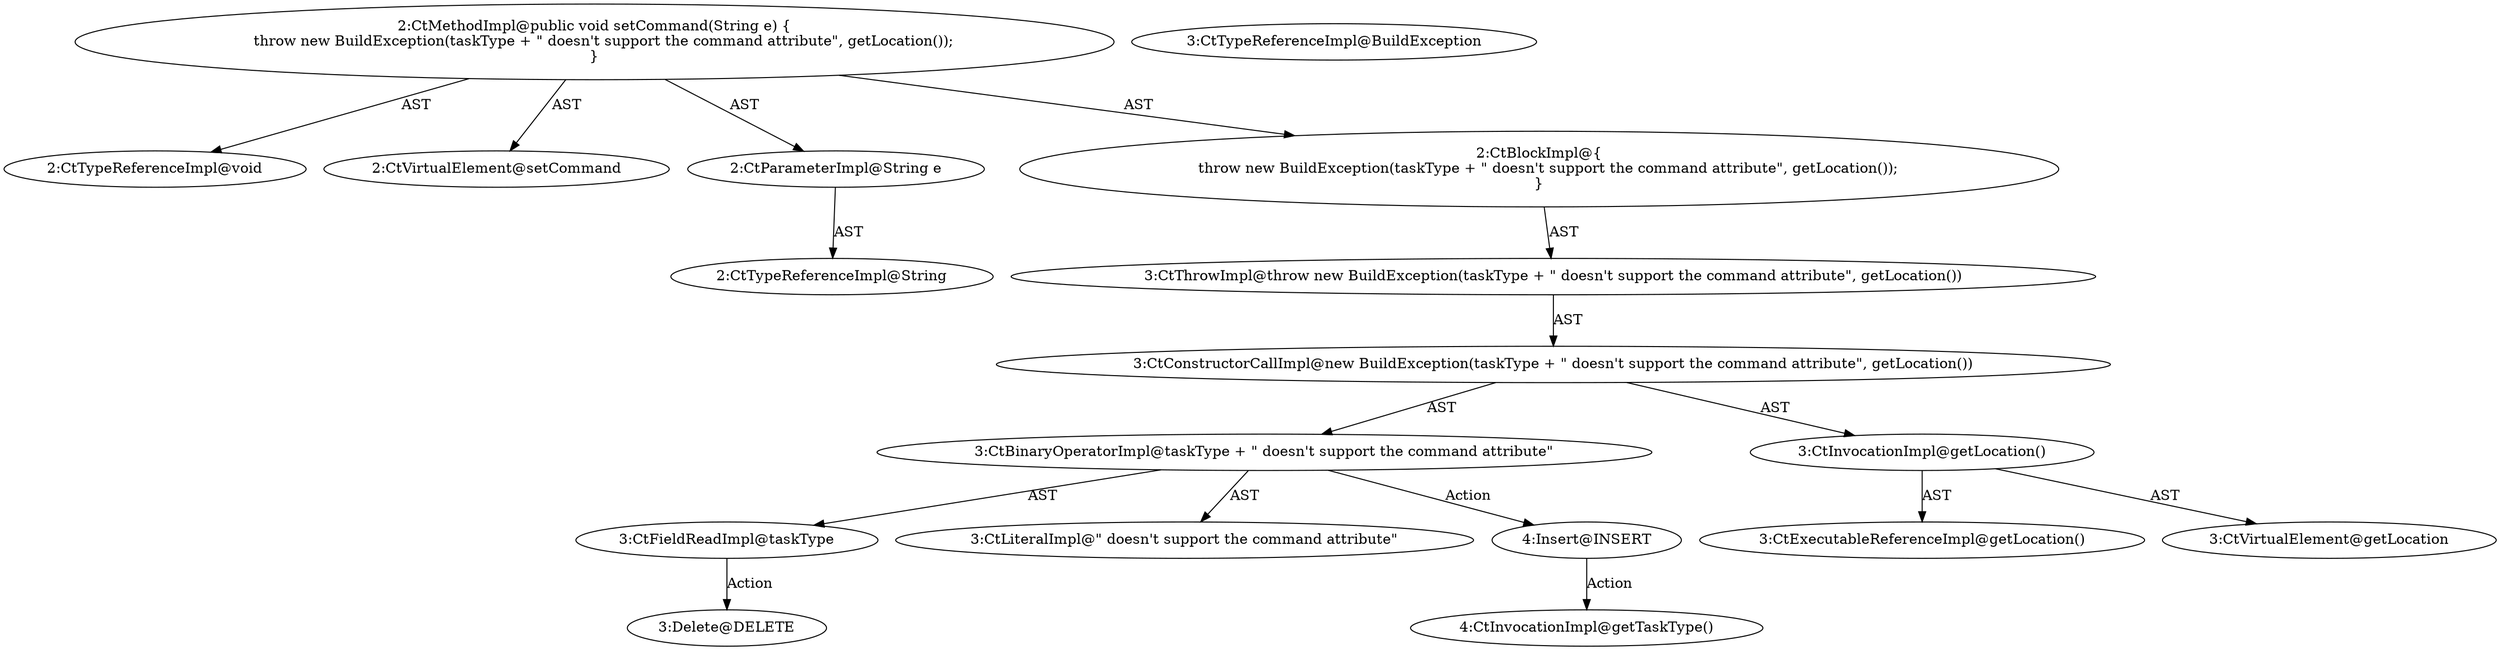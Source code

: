 digraph "setCommand#?,String" {
0 [label="2:CtTypeReferenceImpl@void" shape=ellipse]
1 [label="2:CtVirtualElement@setCommand" shape=ellipse]
2 [label="2:CtParameterImpl@String e" shape=ellipse]
3 [label="2:CtTypeReferenceImpl@String" shape=ellipse]
4 [label="3:CtTypeReferenceImpl@BuildException" shape=ellipse]
5 [label="3:CtFieldReadImpl@taskType" shape=ellipse]
6 [label="3:CtLiteralImpl@\" doesn\'t support the command attribute\"" shape=ellipse]
7 [label="3:CtBinaryOperatorImpl@taskType + \" doesn\'t support the command attribute\"" shape=ellipse]
8 [label="3:CtExecutableReferenceImpl@getLocation()" shape=ellipse]
9 [label="3:CtVirtualElement@getLocation" shape=ellipse]
10 [label="3:CtInvocationImpl@getLocation()" shape=ellipse]
11 [label="3:CtConstructorCallImpl@new BuildException(taskType + \" doesn\'t support the command attribute\", getLocation())" shape=ellipse]
12 [label="3:CtThrowImpl@throw new BuildException(taskType + \" doesn\'t support the command attribute\", getLocation())" shape=ellipse]
13 [label="2:CtBlockImpl@\{
    throw new BuildException(taskType + \" doesn\'t support the command attribute\", getLocation());
\}" shape=ellipse]
14 [label="2:CtMethodImpl@public void setCommand(String e) \{
    throw new BuildException(taskType + \" doesn\'t support the command attribute\", getLocation());
\}" shape=ellipse]
15 [label="3:Delete@DELETE" shape=ellipse]
16 [label="4:Insert@INSERT" shape=ellipse]
17 [label="4:CtInvocationImpl@getTaskType()" shape=ellipse]
2 -> 3 [label="AST"];
5 -> 15 [label="Action"];
7 -> 5 [label="AST"];
7 -> 6 [label="AST"];
7 -> 16 [label="Action"];
10 -> 9 [label="AST"];
10 -> 8 [label="AST"];
11 -> 7 [label="AST"];
11 -> 10 [label="AST"];
12 -> 11 [label="AST"];
13 -> 12 [label="AST"];
14 -> 1 [label="AST"];
14 -> 0 [label="AST"];
14 -> 2 [label="AST"];
14 -> 13 [label="AST"];
16 -> 17 [label="Action"];
}